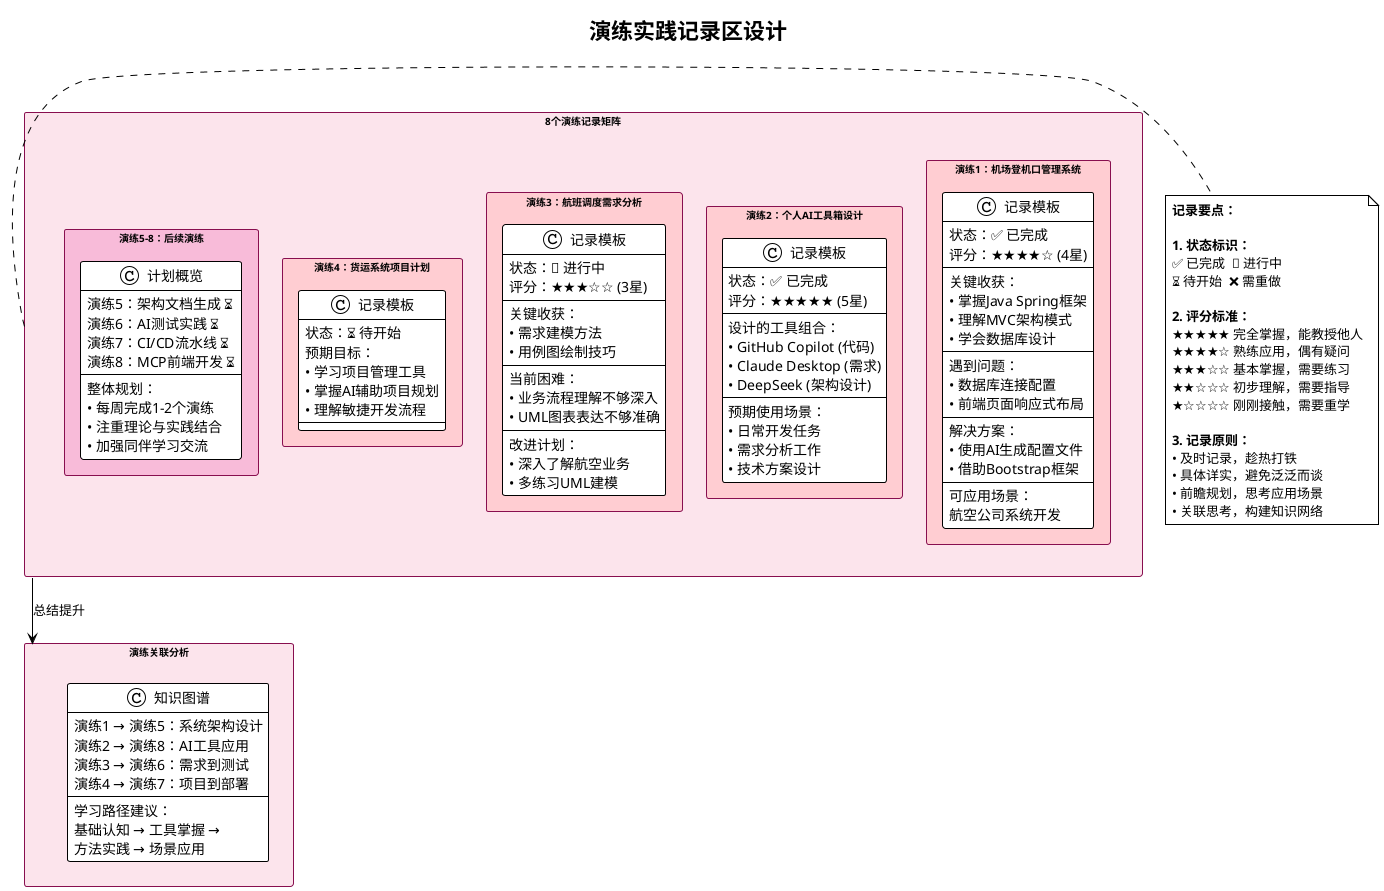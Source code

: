 @startuml Exercise_Practice_Record_Area
!theme plain
skinparam backgroundColor #ffffff
skinparam rectangle {
    BackgroundColor #fce4ec
    BorderColor #880e4f
    FontSize 10
}

title 演练实践记录区设计

rectangle "8个演练记录矩阵" as matrix {
    
    rectangle "演练1：机场登机口管理系统" as ex1 #ffcdd2 {
        class "记录模板" as r1 {
            状态：✅ 已完成
            评分：★★★★☆ (4星)
            --
            关键收获：
            • 掌握Java Spring框架
            • 理解MVC架构模式
            • 学会数据库设计
            --
            遇到问题：
            • 数据库连接配置
            • 前端页面响应式布局
            --
            解决方案：
            • 使用AI生成配置文件
            • 借助Bootstrap框架
            --
            可应用场景：
            航空公司系统开发
        }
    }
    
    rectangle "演练2：个人AI工具箱设计" as ex2 #ffcdd2 {
        class "记录模板" as r2 {
            状态：✅ 已完成  
            评分：★★★★★ (5星)
            --
            设计的工具组合：
            • GitHub Copilot (代码)
            • Claude Desktop (需求)
            • DeepSeek (架构设计)
            --
            预期使用场景：
            • 日常开发任务
            • 需求分析工作
            • 技术方案设计
        }
    }
    
    rectangle "演练3：航班调度需求分析" as ex3 #ffcdd2 {
        class "记录模板" as r3 {
            状态：🔄 进行中
            评分：★★★☆☆ (3星)
            --
            关键收获：
            • 需求建模方法
            • 用例图绘制技巧
            --
            当前困难：
            • 业务流程理解不够深入
            • UML图表表达不够准确
            --
            改进计划：
            • 深入了解航空业务
            • 多练习UML建模
        }
    }
    
    rectangle "演练4：货运系统项目计划" as ex4 #ffcdd2 {
        class "记录模板" as r4 {
            状态：⏳ 待开始
            预期目标：
            • 学习项目管理工具
            • 掌握AI辅助项目规划
            • 理解敏捷开发流程
        }
    }
    
    rectangle "演练5-8：后续演练" as ex58 #f8bbd9 {
        class "计划概览" as r58 {
            演练5：架构文档生成 ⏳
            演练6：AI测试实践 ⏳  
            演练7：CI/CD流水线 ⏳
            演练8：MCP前端开发 ⏳
            --
            整体规划：
            • 每周完成1-2个演练
            • 注重理论与实践结合
            • 加强同伴学习交流
        }
    }
}

rectangle "演练关联分析" as analysis {
    class "知识图谱" as knowledge {
        演练1 → 演练5：系统架构设计
        演练2 → 演练8：AI工具应用  
        演练3 → 演练6：需求到测试
        演练4 → 演练7：项目到部署
        --
        学习路径建议：
        基础认知 → 工具掌握 → 
        方法实践 → 场景应用
    }
}

matrix -down-> analysis : "总结提升"

note right of matrix
    <b>记录要点：</b>
    
    <b>1. 状态标识：</b>
    ✅ 已完成  🔄 进行中
    ⏳ 待开始  ❌ 需重做
    
    <b>2. 评分标准：</b>  
    ★★★★★ 完全掌握，能教授他人
    ★★★★☆ 熟练应用，偶有疑问
    ★★★☆☆ 基本掌握，需要练习
    ★★☆☆☆ 初步理解，需要指导
    ★☆☆☆☆ 刚刚接触，需要重学
    
    <b>3. 记录原则：</b>
    • 及时记录，趁热打铁
    • 具体详实，避免泛泛而谈  
    • 前瞻规划，思考应用场景
    • 关联思考，构建知识网络
end note

@enduml
